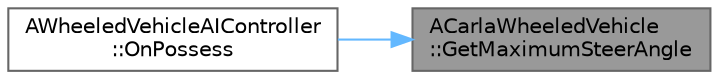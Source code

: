 digraph "ACarlaWheeledVehicle::GetMaximumSteerAngle"
{
 // INTERACTIVE_SVG=YES
 // LATEX_PDF_SIZE
  bgcolor="transparent";
  edge [fontname=Helvetica,fontsize=10,labelfontname=Helvetica,labelfontsize=10];
  node [fontname=Helvetica,fontsize=10,shape=box,height=0.2,width=0.4];
  rankdir="RL";
  Node1 [id="Node000001",label="ACarlaWheeledVehicle\l::GetMaximumSteerAngle",height=0.2,width=0.4,color="gray40", fillcolor="grey60", style="filled", fontcolor="black",tooltip="Get the maximum angle at which the front wheel can steer."];
  Node1 -> Node2 [id="edge1_Node000001_Node000002",dir="back",color="steelblue1",style="solid",tooltip=" "];
  Node2 [id="Node000002",label="AWheeledVehicleAIController\l::OnPossess",height=0.2,width=0.4,color="grey40", fillcolor="white", style="filled",URL="$dd/dea/classAWheeledVehicleAIController.html#a9028fa3b350555ab0b889b2e94d84286",tooltip=" "];
}
